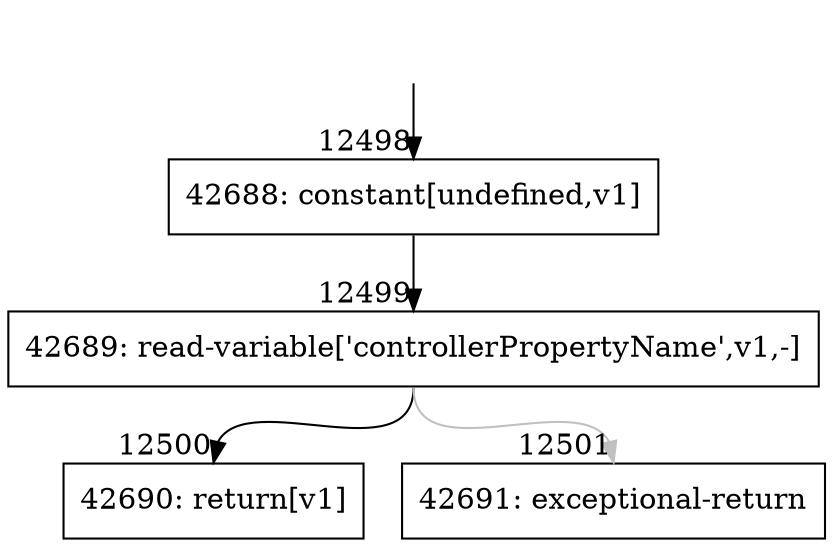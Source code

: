 digraph {
rankdir="TD"
BB_entry1039[shape=none,label=""];
BB_entry1039 -> BB12498 [tailport=s, headport=n, headlabel="    12498"]
BB12498 [shape=record label="{42688: constant[undefined,v1]}" ] 
BB12498 -> BB12499 [tailport=s, headport=n, headlabel="      12499"]
BB12499 [shape=record label="{42689: read-variable['controllerPropertyName',v1,-]}" ] 
BB12499 -> BB12500 [tailport=s, headport=n, headlabel="      12500"]
BB12499 -> BB12501 [tailport=s, headport=n, color=gray, headlabel="      12501"]
BB12500 [shape=record label="{42690: return[v1]}" ] 
BB12501 [shape=record label="{42691: exceptional-return}" ] 
//#$~ 22923
}
